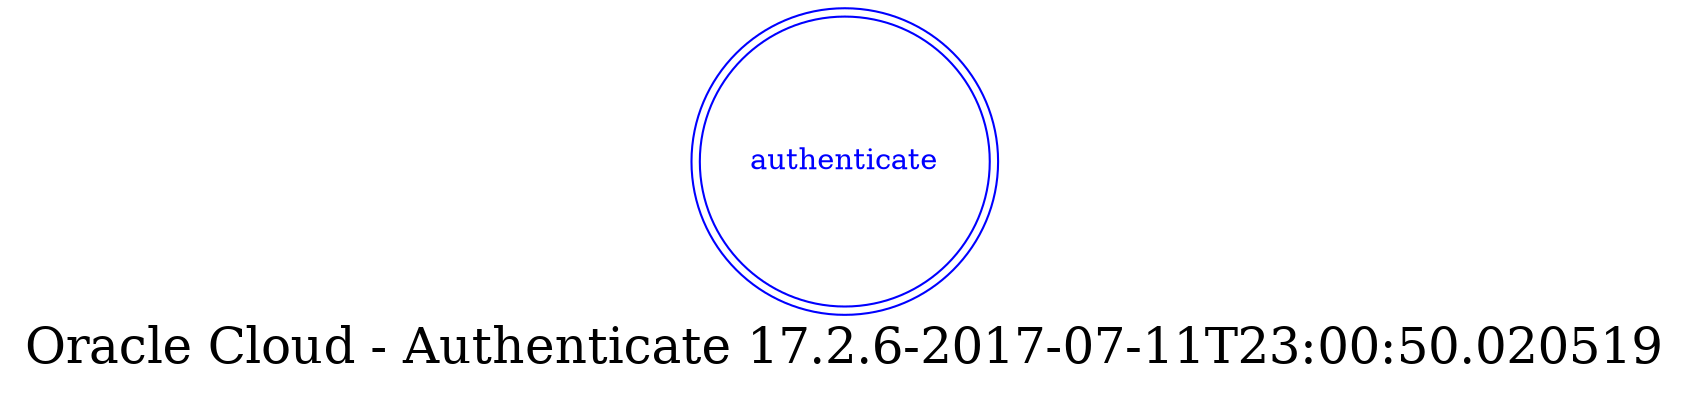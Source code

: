 digraph LexiconGraph {
graph[label="Oracle Cloud - Authenticate 17.2.6-2017-07-11T23:00:50.020519", fontsize=24]
splines=true
"authenticate" [color=blue, fontcolor=blue, shape=doublecircle]
}
